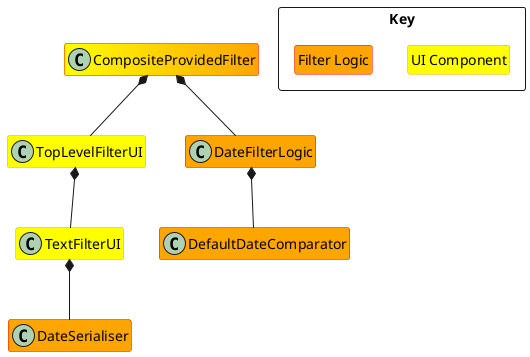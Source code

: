 @startuml

hide empty members
' skinparam groupInheritance 2

package Key <<rectangle>> {
    hide circle
    class "UI Component" #yellow ##orange
    class "Filter Logic" #orange ##red
}

class CompositeProvidedFilter #yellow|orange ##red
CompositeProvidedFilter *-- TopLevelFilterUI
class TopLevelFilterUI #yellow ##orange
TopLevelFilterUI *-- TextFilterUI
class "TextFilterUI" #yellow ##orange
"TextFilterUI" *-- DateSerialiser
class DateSerialiser #orange ##red

CompositeProvidedFilter *-- DateFilterLogic
class DateFilterLogic #orange ##red
DateFilterLogic *-- DefaultDateComparator
class DefaultDateComparator #orange ##red

@enduml